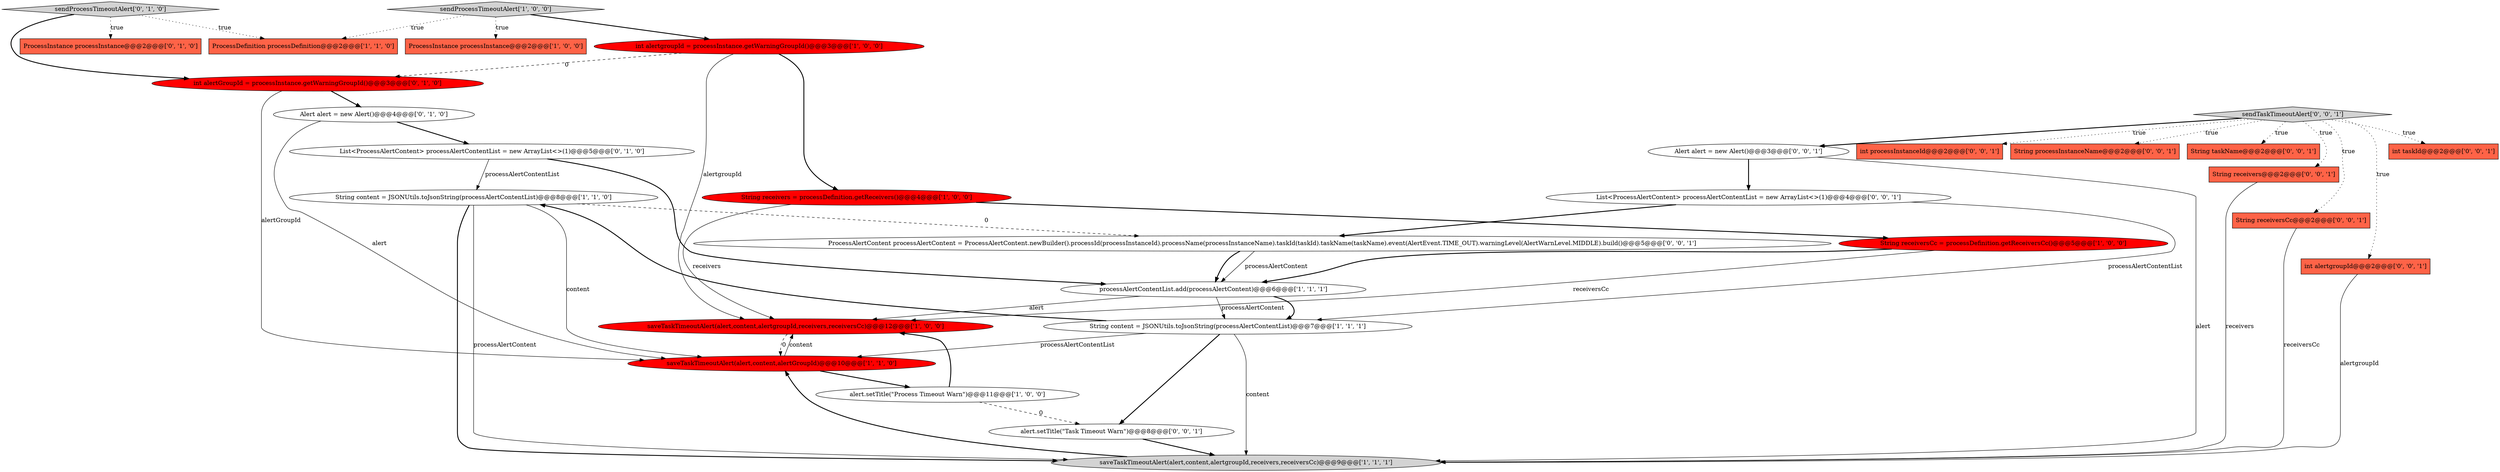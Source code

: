 digraph {
5 [style = filled, label = "ProcessInstance processInstance@@@2@@@['1', '0', '0']", fillcolor = tomato, shape = box image = "AAA0AAABBB1BBB"];
11 [style = filled, label = "sendProcessTimeoutAlert['1', '0', '0']", fillcolor = lightgray, shape = diamond image = "AAA0AAABBB1BBB"];
23 [style = filled, label = "sendTaskTimeoutAlert['0', '0', '1']", fillcolor = lightgray, shape = diamond image = "AAA0AAABBB3BBB"];
27 [style = filled, label = "Alert alert = new Alert()@@@3@@@['0', '0', '1']", fillcolor = white, shape = ellipse image = "AAA0AAABBB3BBB"];
29 [style = filled, label = "String receivers@@@2@@@['0', '0', '1']", fillcolor = tomato, shape = box image = "AAA0AAABBB3BBB"];
4 [style = filled, label = "String content = JSONUtils.toJsonString(processAlertContentList)@@@7@@@['1', '1', '1']", fillcolor = white, shape = ellipse image = "AAA0AAABBB1BBB"];
10 [style = filled, label = "saveTaskTimeoutAlert(alert,content,alertgroupId,receivers,receiversCc)@@@12@@@['1', '0', '0']", fillcolor = red, shape = ellipse image = "AAA1AAABBB1BBB"];
14 [style = filled, label = "List<ProcessAlertContent> processAlertContentList = new ArrayList<>(1)@@@5@@@['0', '1', '0']", fillcolor = white, shape = ellipse image = "AAA0AAABBB2BBB"];
12 [style = filled, label = "saveTaskTimeoutAlert(alert,content,alertgroupId,receivers,receiversCc)@@@9@@@['1', '1', '1']", fillcolor = lightgray, shape = ellipse image = "AAA0AAABBB1BBB"];
21 [style = filled, label = "int taskId@@@2@@@['0', '0', '1']", fillcolor = tomato, shape = box image = "AAA0AAABBB3BBB"];
18 [style = filled, label = "int processInstanceId@@@2@@@['0', '0', '1']", fillcolor = tomato, shape = box image = "AAA0AAABBB3BBB"];
1 [style = filled, label = "alert.setTitle(\"Process Timeout Warn\")@@@11@@@['1', '0', '0']", fillcolor = white, shape = ellipse image = "AAA0AAABBB1BBB"];
8 [style = filled, label = "String receiversCc = processDefinition.getReceiversCc()@@@5@@@['1', '0', '0']", fillcolor = red, shape = ellipse image = "AAA1AAABBB1BBB"];
15 [style = filled, label = "int alertGroupId = processInstance.getWarningGroupId()@@@3@@@['0', '1', '0']", fillcolor = red, shape = ellipse image = "AAA1AAABBB2BBB"];
13 [style = filled, label = "sendProcessTimeoutAlert['0', '1', '0']", fillcolor = lightgray, shape = diamond image = "AAA0AAABBB2BBB"];
2 [style = filled, label = "String content = JSONUtils.toJsonString(processAlertContentList)@@@8@@@['1', '1', '0']", fillcolor = white, shape = ellipse image = "AAA0AAABBB1BBB"];
0 [style = filled, label = "processAlertContentList.add(processAlertContent)@@@6@@@['1', '1', '1']", fillcolor = white, shape = ellipse image = "AAA0AAABBB1BBB"];
9 [style = filled, label = "ProcessDefinition processDefinition@@@2@@@['1', '1', '0']", fillcolor = tomato, shape = box image = "AAA0AAABBB1BBB"];
24 [style = filled, label = "ProcessAlertContent processAlertContent = ProcessAlertContent.newBuilder().processId(processInstanceId).processName(processInstanceName).taskId(taskId).taskName(taskName).event(AlertEvent.TIME_OUT).warningLevel(AlertWarnLevel.MIDDLE).build()@@@5@@@['0', '0', '1']", fillcolor = white, shape = ellipse image = "AAA0AAABBB3BBB"];
26 [style = filled, label = "String processInstanceName@@@2@@@['0', '0', '1']", fillcolor = tomato, shape = box image = "AAA0AAABBB3BBB"];
25 [style = filled, label = "String receiversCc@@@2@@@['0', '0', '1']", fillcolor = tomato, shape = box image = "AAA0AAABBB3BBB"];
20 [style = filled, label = "String taskName@@@2@@@['0', '0', '1']", fillcolor = tomato, shape = box image = "AAA0AAABBB3BBB"];
6 [style = filled, label = "int alertgroupId = processInstance.getWarningGroupId()@@@3@@@['1', '0', '0']", fillcolor = red, shape = ellipse image = "AAA1AAABBB1BBB"];
28 [style = filled, label = "alert.setTitle(\"Task Timeout Warn\")@@@8@@@['0', '0', '1']", fillcolor = white, shape = ellipse image = "AAA0AAABBB3BBB"];
3 [style = filled, label = "saveTaskTimeoutAlert(alert,content,alertGroupId)@@@10@@@['1', '1', '0']", fillcolor = red, shape = ellipse image = "AAA1AAABBB1BBB"];
19 [style = filled, label = "List<ProcessAlertContent> processAlertContentList = new ArrayList<>(1)@@@4@@@['0', '0', '1']", fillcolor = white, shape = ellipse image = "AAA0AAABBB3BBB"];
16 [style = filled, label = "ProcessInstance processInstance@@@2@@@['0', '1', '0']", fillcolor = tomato, shape = box image = "AAA0AAABBB2BBB"];
17 [style = filled, label = "Alert alert = new Alert()@@@4@@@['0', '1', '0']", fillcolor = white, shape = ellipse image = "AAA0AAABBB2BBB"];
22 [style = filled, label = "int alertgroupId@@@2@@@['0', '0', '1']", fillcolor = tomato, shape = box image = "AAA0AAABBB3BBB"];
7 [style = filled, label = "String receivers = processDefinition.getReceivers()@@@4@@@['1', '0', '0']", fillcolor = red, shape = ellipse image = "AAA1AAABBB1BBB"];
13->16 [style = dotted, label="true"];
24->0 [style = solid, label="processAlertContent"];
3->1 [style = bold, label=""];
23->27 [style = bold, label=""];
23->22 [style = dotted, label="true"];
14->2 [style = solid, label="processAlertContentList"];
24->0 [style = bold, label=""];
10->3 [style = dashed, label="0"];
11->6 [style = bold, label=""];
23->21 [style = dotted, label="true"];
11->9 [style = dotted, label="true"];
29->12 [style = solid, label="receivers"];
11->5 [style = dotted, label="true"];
4->2 [style = bold, label=""];
28->12 [style = bold, label=""];
1->28 [style = dashed, label="0"];
7->8 [style = bold, label=""];
6->10 [style = solid, label="alertgroupId"];
3->10 [style = solid, label="content"];
4->28 [style = bold, label=""];
2->12 [style = bold, label=""];
0->10 [style = solid, label="alert"];
15->3 [style = solid, label="alertGroupId"];
19->4 [style = solid, label="processAlertContentList"];
19->24 [style = bold, label=""];
2->12 [style = solid, label="processAlertContent"];
8->0 [style = bold, label=""];
15->17 [style = bold, label=""];
23->20 [style = dotted, label="true"];
23->26 [style = dotted, label="true"];
23->18 [style = dotted, label="true"];
14->0 [style = bold, label=""];
17->3 [style = solid, label="alert"];
13->9 [style = dotted, label="true"];
6->15 [style = dashed, label="0"];
0->4 [style = bold, label=""];
17->14 [style = bold, label=""];
4->3 [style = solid, label="processAlertContentList"];
27->12 [style = solid, label="alert"];
8->10 [style = solid, label="receiversCc"];
4->12 [style = solid, label="content"];
25->12 [style = solid, label="receiversCc"];
12->3 [style = bold, label=""];
13->15 [style = bold, label=""];
27->19 [style = bold, label=""];
7->10 [style = solid, label="receivers"];
2->24 [style = dashed, label="0"];
23->29 [style = dotted, label="true"];
6->7 [style = bold, label=""];
1->10 [style = bold, label=""];
23->25 [style = dotted, label="true"];
2->3 [style = solid, label="content"];
22->12 [style = solid, label="alertgroupId"];
0->4 [style = solid, label="processAlertContent"];
}
